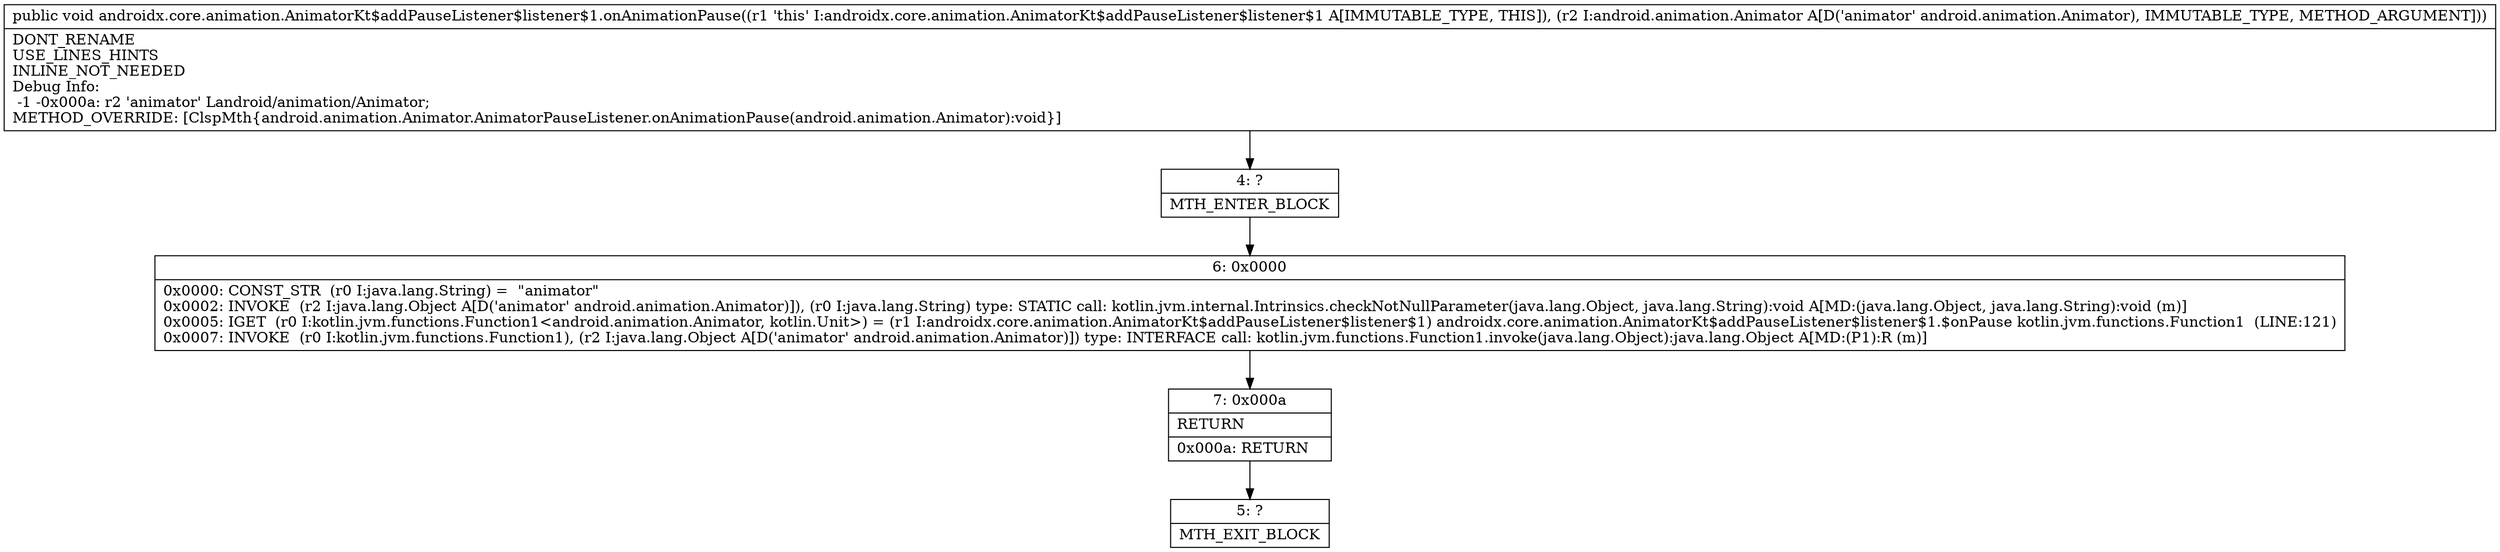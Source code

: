 digraph "CFG forandroidx.core.animation.AnimatorKt$addPauseListener$listener$1.onAnimationPause(Landroid\/animation\/Animator;)V" {
Node_4 [shape=record,label="{4\:\ ?|MTH_ENTER_BLOCK\l}"];
Node_6 [shape=record,label="{6\:\ 0x0000|0x0000: CONST_STR  (r0 I:java.lang.String) =  \"animator\" \l0x0002: INVOKE  (r2 I:java.lang.Object A[D('animator' android.animation.Animator)]), (r0 I:java.lang.String) type: STATIC call: kotlin.jvm.internal.Intrinsics.checkNotNullParameter(java.lang.Object, java.lang.String):void A[MD:(java.lang.Object, java.lang.String):void (m)]\l0x0005: IGET  (r0 I:kotlin.jvm.functions.Function1\<android.animation.Animator, kotlin.Unit\>) = (r1 I:androidx.core.animation.AnimatorKt$addPauseListener$listener$1) androidx.core.animation.AnimatorKt$addPauseListener$listener$1.$onPause kotlin.jvm.functions.Function1  (LINE:121)\l0x0007: INVOKE  (r0 I:kotlin.jvm.functions.Function1), (r2 I:java.lang.Object A[D('animator' android.animation.Animator)]) type: INTERFACE call: kotlin.jvm.functions.Function1.invoke(java.lang.Object):java.lang.Object A[MD:(P1):R (m)]\l}"];
Node_7 [shape=record,label="{7\:\ 0x000a|RETURN\l|0x000a: RETURN   \l}"];
Node_5 [shape=record,label="{5\:\ ?|MTH_EXIT_BLOCK\l}"];
MethodNode[shape=record,label="{public void androidx.core.animation.AnimatorKt$addPauseListener$listener$1.onAnimationPause((r1 'this' I:androidx.core.animation.AnimatorKt$addPauseListener$listener$1 A[IMMUTABLE_TYPE, THIS]), (r2 I:android.animation.Animator A[D('animator' android.animation.Animator), IMMUTABLE_TYPE, METHOD_ARGUMENT]))  | DONT_RENAME\lUSE_LINES_HINTS\lINLINE_NOT_NEEDED\lDebug Info:\l  \-1 \-0x000a: r2 'animator' Landroid\/animation\/Animator;\lMETHOD_OVERRIDE: [ClspMth\{android.animation.Animator.AnimatorPauseListener.onAnimationPause(android.animation.Animator):void\}]\l}"];
MethodNode -> Node_4;Node_4 -> Node_6;
Node_6 -> Node_7;
Node_7 -> Node_5;
}

